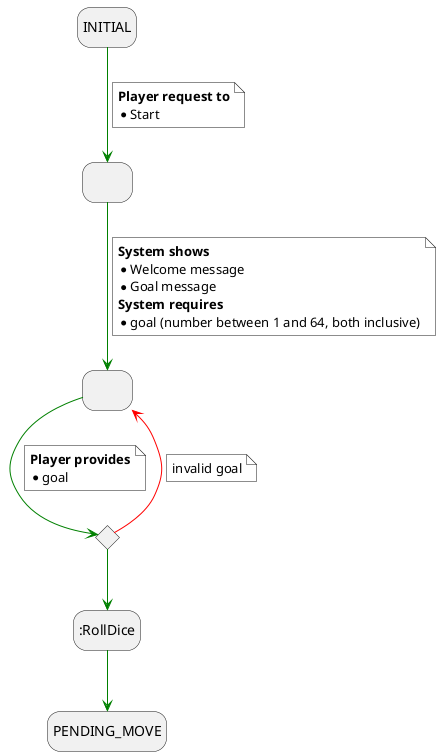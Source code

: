 @startuml
hide empty description

state INITIAL

state " " as 1
state " " as 2

state validate <<choice>>

1 -[#green]-> 2
note on link #white
    <b>System shows</b>
    * Welcome message
    * Goal message
    <b>System requires</b>
    * goal (number between 1 and 64, both inclusive)
end note

2 -[#green]-> validate
note on link #white
    <b>Player provides</b>
    * goal
end note

validate -[#red]-> 2
note on link #white
    invalid goal
end note

validate -[#green]-> :RollDice

INITIAL -[#green]-> 1
note on link #white
    <b>Player request to</b>
    * Start
end note

:RollDice -[#green]-> PENDING_MOVE

@enduml
